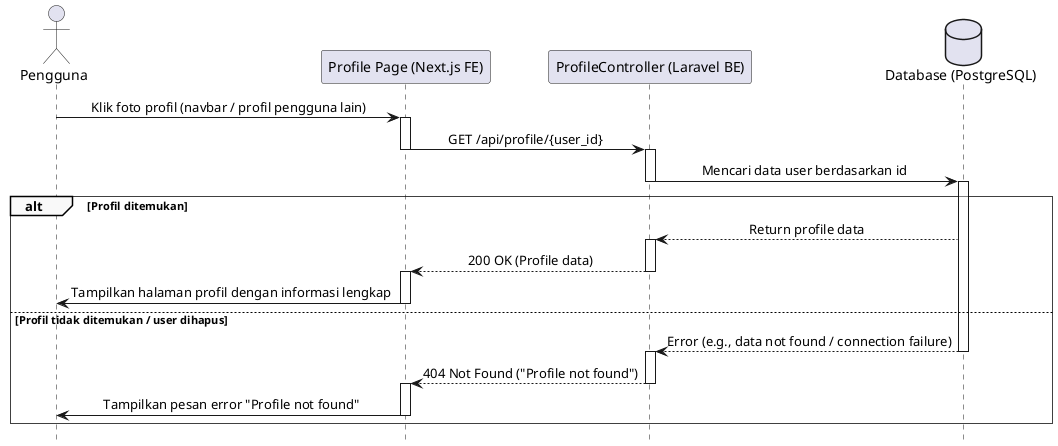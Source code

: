 @startuml
' === Styling ===
skinparam sequence {
    LifelineFooterStrategy none
    MessageAlign center
    ArrowThickness 1
    ParticipantPadding 20
    GroupBorderThickness 0.5
    GroupBackgroundColor #F9F9F9
}
hide footbox

' === Participants ===
actor Pengguna
participant "Profile Page (Next.js FE)" as FE
participant "ProfileController (Laravel BE)" as BE
database "Database (PostgreSQL)" as DB

' === Normal Flow: Melihat Profil ===
Pengguna -> FE: Klik foto profil (navbar / profil pengguna lain)
activate FE
FE -> BE: GET /api/profile/{user_id}
deactivate FE
activate BE
BE -> DB: Mencari data user berdasarkan id
deactivate BE
activate DB
alt Profil ditemukan
DB --> BE: Return profile data
activate BE
    BE --> FE: 200 OK (Profile data)
    deactivate BE
    activate FE
    FE -> Pengguna: Tampilkan halaman profil dengan informasi lengkap
    deactivate FE

else Profil tidak ditemukan / user dihapus
    DB --> BE: Error (e.g., data not found / connection failure)
    deactivate DB
    activate BE
    BE --> FE: 404 Not Found ("Profile not found")
    deactivate BE
    activate FE
    FE -> Pengguna: Tampilkan pesan error "Profile not found"
    deactivate FE
end
@enduml
